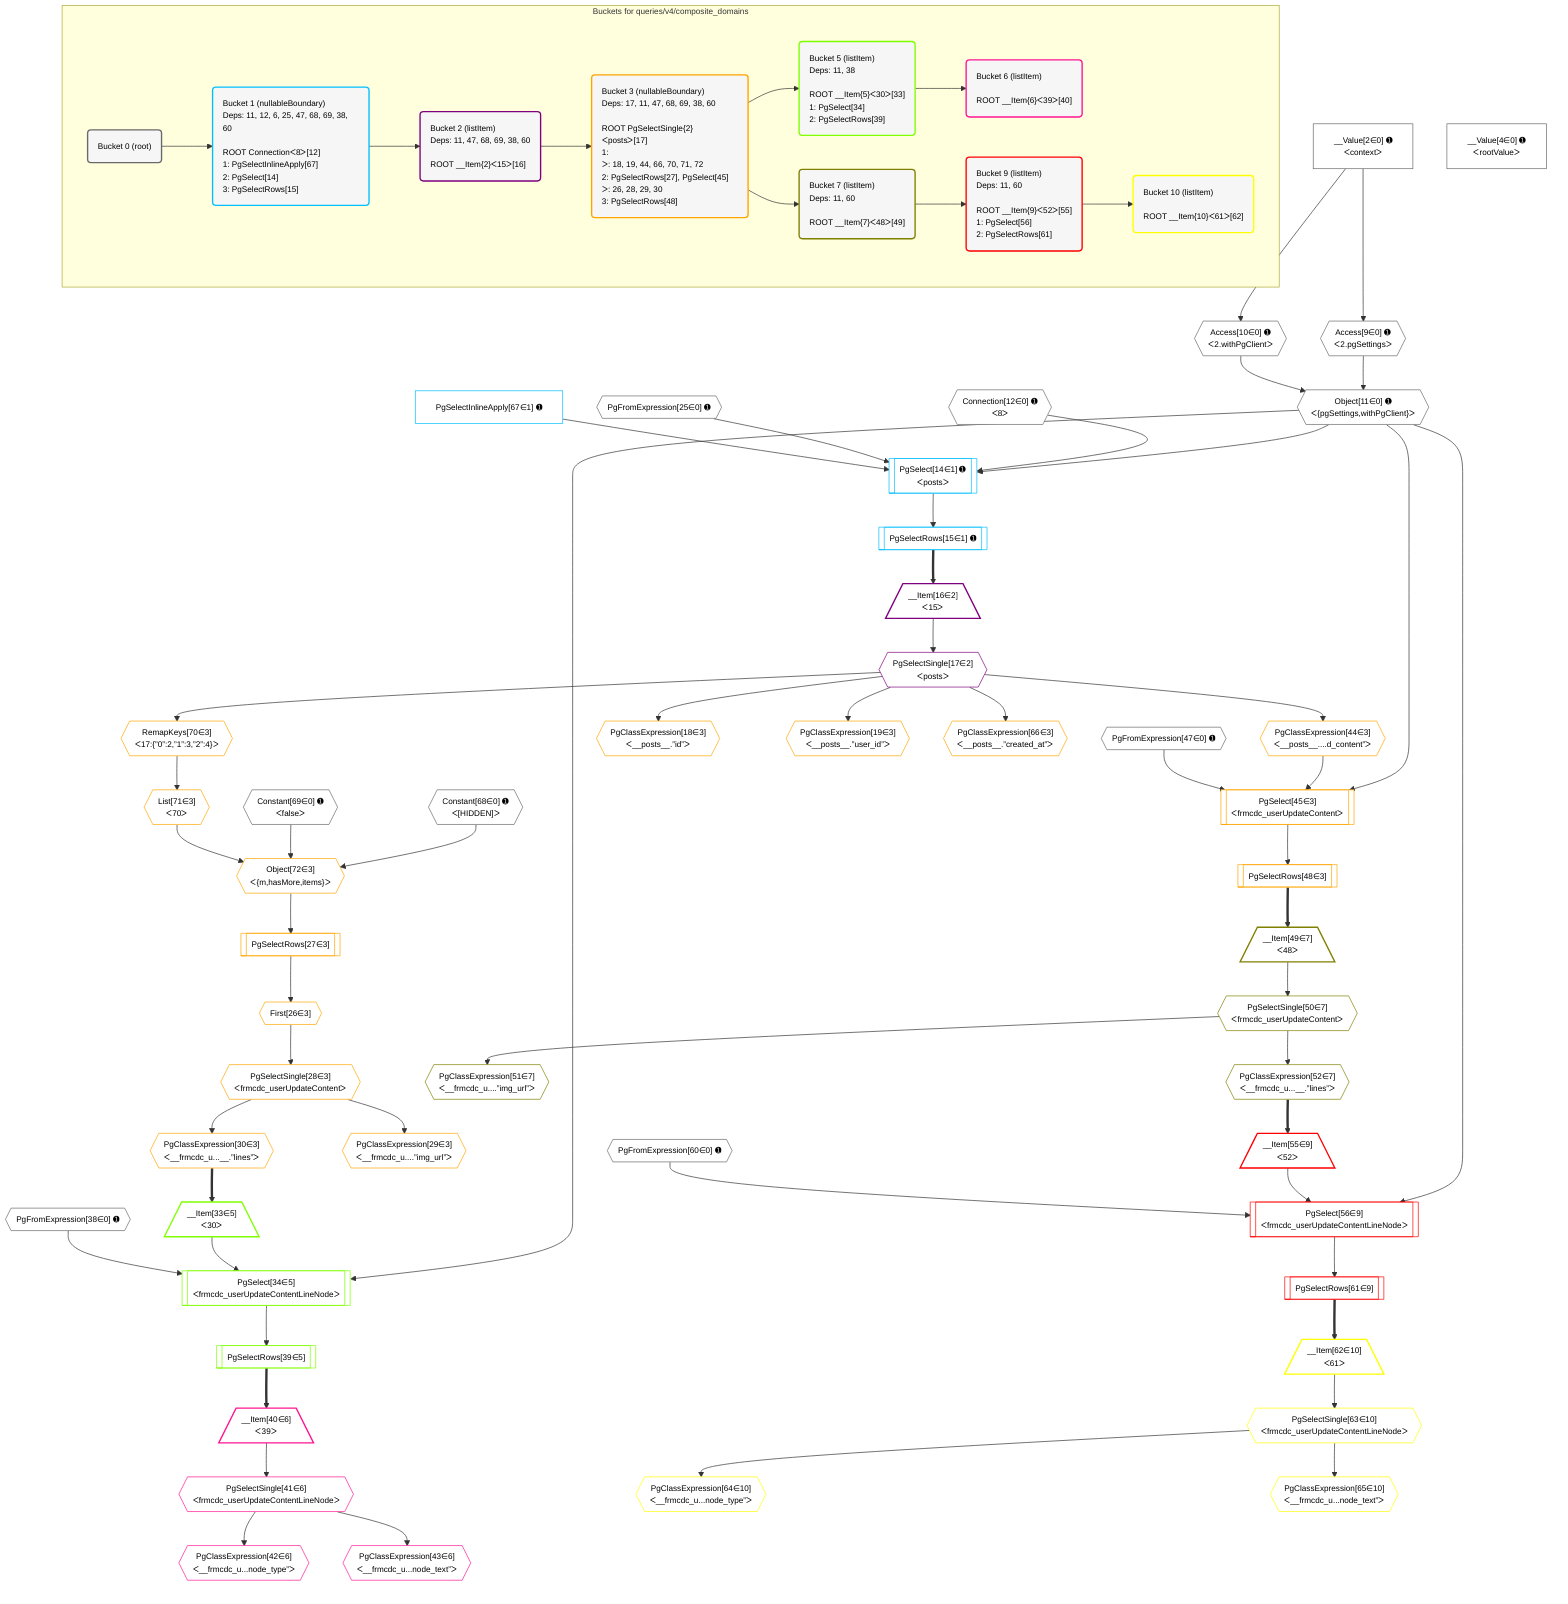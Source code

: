 %%{init: {'themeVariables': { 'fontSize': '12px'}}}%%
graph TD
    classDef path fill:#eee,stroke:#000,color:#000
    classDef plan fill:#fff,stroke-width:1px,color:#000
    classDef itemplan fill:#fff,stroke-width:2px,color:#000
    classDef unbatchedplan fill:#dff,stroke-width:1px,color:#000
    classDef sideeffectplan fill:#fcc,stroke-width:2px,color:#000
    classDef bucket fill:#f6f6f6,color:#000,stroke-width:2px,text-align:left


    %% plan dependencies
    Connection12{{"Connection[12∈0] ➊<br />ᐸ8ᐳ"}}:::plan
    Object11{{"Object[11∈0] ➊<br />ᐸ{pgSettings,withPgClient}ᐳ"}}:::plan
    Access9{{"Access[9∈0] ➊<br />ᐸ2.pgSettingsᐳ"}}:::plan
    Access10{{"Access[10∈0] ➊<br />ᐸ2.withPgClientᐳ"}}:::plan
    Access9 & Access10 --> Object11
    __Value2["__Value[2∈0] ➊<br />ᐸcontextᐳ"]:::plan
    __Value2 --> Access9
    __Value2 --> Access10
    __Value4["__Value[4∈0] ➊<br />ᐸrootValueᐳ"]:::plan
    PgFromExpression25{{"PgFromExpression[25∈0] ➊"}}:::plan
    PgFromExpression38{{"PgFromExpression[38∈0] ➊"}}:::plan
    PgFromExpression47{{"PgFromExpression[47∈0] ➊"}}:::plan
    PgFromExpression60{{"PgFromExpression[60∈0] ➊"}}:::plan
    Constant68{{"Constant[68∈0] ➊<br />ᐸ[HIDDEN]ᐳ"}}:::plan
    Constant69{{"Constant[69∈0] ➊<br />ᐸfalseᐳ"}}:::plan
    PgSelect14[["PgSelect[14∈1] ➊<br />ᐸpostsᐳ"]]:::plan
    PgSelectInlineApply67["PgSelectInlineApply[67∈1] ➊"]:::plan
    Object11 & Connection12 & PgFromExpression25 & PgSelectInlineApply67 --> PgSelect14
    PgSelectRows15[["PgSelectRows[15∈1] ➊"]]:::plan
    PgSelect14 --> PgSelectRows15
    __Item16[/"__Item[16∈2]<br />ᐸ15ᐳ"\]:::itemplan
    PgSelectRows15 ==> __Item16
    PgSelectSingle17{{"PgSelectSingle[17∈2]<br />ᐸpostsᐳ"}}:::plan
    __Item16 --> PgSelectSingle17
    PgSelect45[["PgSelect[45∈3]<br />ᐸfrmcdc_userUpdateContentᐳ"]]:::plan
    PgClassExpression44{{"PgClassExpression[44∈3]<br />ᐸ__posts__....d_content”ᐳ"}}:::plan
    Object11 & PgClassExpression44 & PgFromExpression47 --> PgSelect45
    Object72{{"Object[72∈3]<br />ᐸ{m,hasMore,items}ᐳ"}}:::plan
    List71{{"List[71∈3]<br />ᐸ70ᐳ"}}:::plan
    Constant68 & Constant69 & List71 --> Object72
    PgClassExpression18{{"PgClassExpression[18∈3]<br />ᐸ__posts__.”id”ᐳ"}}:::plan
    PgSelectSingle17 --> PgClassExpression18
    PgClassExpression19{{"PgClassExpression[19∈3]<br />ᐸ__posts__.”user_id”ᐳ"}}:::plan
    PgSelectSingle17 --> PgClassExpression19
    First26{{"First[26∈3]"}}:::plan
    PgSelectRows27[["PgSelectRows[27∈3]"]]:::plan
    PgSelectRows27 --> First26
    Object72 --> PgSelectRows27
    PgSelectSingle28{{"PgSelectSingle[28∈3]<br />ᐸfrmcdc_userUpdateContentᐳ"}}:::plan
    First26 --> PgSelectSingle28
    PgClassExpression29{{"PgClassExpression[29∈3]<br />ᐸ__frmcdc_u....”img_url”ᐳ"}}:::plan
    PgSelectSingle28 --> PgClassExpression29
    PgClassExpression30{{"PgClassExpression[30∈3]<br />ᐸ__frmcdc_u...__.”lines”ᐳ"}}:::plan
    PgSelectSingle28 --> PgClassExpression30
    PgSelectSingle17 --> PgClassExpression44
    PgSelectRows48[["PgSelectRows[48∈3]"]]:::plan
    PgSelect45 --> PgSelectRows48
    PgClassExpression66{{"PgClassExpression[66∈3]<br />ᐸ__posts__.”created_at”ᐳ"}}:::plan
    PgSelectSingle17 --> PgClassExpression66
    RemapKeys70{{"RemapKeys[70∈3]<br />ᐸ17:{”0”:2,”1”:3,”2”:4}ᐳ"}}:::plan
    PgSelectSingle17 --> RemapKeys70
    RemapKeys70 --> List71
    PgSelect34[["PgSelect[34∈5]<br />ᐸfrmcdc_userUpdateContentLineNodeᐳ"]]:::plan
    __Item33[/"__Item[33∈5]<br />ᐸ30ᐳ"\]:::itemplan
    Object11 & __Item33 & PgFromExpression38 --> PgSelect34
    PgClassExpression30 ==> __Item33
    PgSelectRows39[["PgSelectRows[39∈5]"]]:::plan
    PgSelect34 --> PgSelectRows39
    __Item40[/"__Item[40∈6]<br />ᐸ39ᐳ"\]:::itemplan
    PgSelectRows39 ==> __Item40
    PgSelectSingle41{{"PgSelectSingle[41∈6]<br />ᐸfrmcdc_userUpdateContentLineNodeᐳ"}}:::plan
    __Item40 --> PgSelectSingle41
    PgClassExpression42{{"PgClassExpression[42∈6]<br />ᐸ__frmcdc_u...node_type”ᐳ"}}:::plan
    PgSelectSingle41 --> PgClassExpression42
    PgClassExpression43{{"PgClassExpression[43∈6]<br />ᐸ__frmcdc_u...node_text”ᐳ"}}:::plan
    PgSelectSingle41 --> PgClassExpression43
    __Item49[/"__Item[49∈7]<br />ᐸ48ᐳ"\]:::itemplan
    PgSelectRows48 ==> __Item49
    PgSelectSingle50{{"PgSelectSingle[50∈7]<br />ᐸfrmcdc_userUpdateContentᐳ"}}:::plan
    __Item49 --> PgSelectSingle50
    PgClassExpression51{{"PgClassExpression[51∈7]<br />ᐸ__frmcdc_u....”img_url”ᐳ"}}:::plan
    PgSelectSingle50 --> PgClassExpression51
    PgClassExpression52{{"PgClassExpression[52∈7]<br />ᐸ__frmcdc_u...__.”lines”ᐳ"}}:::plan
    PgSelectSingle50 --> PgClassExpression52
    PgSelect56[["PgSelect[56∈9]<br />ᐸfrmcdc_userUpdateContentLineNodeᐳ"]]:::plan
    __Item55[/"__Item[55∈9]<br />ᐸ52ᐳ"\]:::itemplan
    Object11 & __Item55 & PgFromExpression60 --> PgSelect56
    PgClassExpression52 ==> __Item55
    PgSelectRows61[["PgSelectRows[61∈9]"]]:::plan
    PgSelect56 --> PgSelectRows61
    __Item62[/"__Item[62∈10]<br />ᐸ61ᐳ"\]:::itemplan
    PgSelectRows61 ==> __Item62
    PgSelectSingle63{{"PgSelectSingle[63∈10]<br />ᐸfrmcdc_userUpdateContentLineNodeᐳ"}}:::plan
    __Item62 --> PgSelectSingle63
    PgClassExpression64{{"PgClassExpression[64∈10]<br />ᐸ__frmcdc_u...node_type”ᐳ"}}:::plan
    PgSelectSingle63 --> PgClassExpression64
    PgClassExpression65{{"PgClassExpression[65∈10]<br />ᐸ__frmcdc_u...node_text”ᐳ"}}:::plan
    PgSelectSingle63 --> PgClassExpression65

    %% define steps

    subgraph "Buckets for queries/v4/composite_domains"
    Bucket0("Bucket 0 (root)"):::bucket
    classDef bucket0 stroke:#696969
    class Bucket0,__Value2,__Value4,Access9,Access10,Object11,Connection12,PgFromExpression25,PgFromExpression38,PgFromExpression47,PgFromExpression60,Constant68,Constant69 bucket0
    Bucket1("Bucket 1 (nullableBoundary)<br />Deps: 11, 12, 6, 25, 47, 68, 69, 38, 60<br /><br />ROOT Connectionᐸ8ᐳ[12]<br />1: PgSelectInlineApply[67]<br />2: PgSelect[14]<br />3: PgSelectRows[15]"):::bucket
    classDef bucket1 stroke:#00bfff
    class Bucket1,PgSelect14,PgSelectRows15,PgSelectInlineApply67 bucket1
    Bucket2("Bucket 2 (listItem)<br />Deps: 11, 47, 68, 69, 38, 60<br /><br />ROOT __Item{2}ᐸ15ᐳ[16]"):::bucket
    classDef bucket2 stroke:#7f007f
    class Bucket2,__Item16,PgSelectSingle17 bucket2
    Bucket3("Bucket 3 (nullableBoundary)<br />Deps: 17, 11, 47, 68, 69, 38, 60<br /><br />ROOT PgSelectSingle{2}ᐸpostsᐳ[17]<br />1: <br />ᐳ: 18, 19, 44, 66, 70, 71, 72<br />2: PgSelectRows[27], PgSelect[45]<br />ᐳ: 26, 28, 29, 30<br />3: PgSelectRows[48]"):::bucket
    classDef bucket3 stroke:#ffa500
    class Bucket3,PgClassExpression18,PgClassExpression19,First26,PgSelectRows27,PgSelectSingle28,PgClassExpression29,PgClassExpression30,PgClassExpression44,PgSelect45,PgSelectRows48,PgClassExpression66,RemapKeys70,List71,Object72 bucket3
    Bucket5("Bucket 5 (listItem)<br />Deps: 11, 38<br /><br />ROOT __Item{5}ᐸ30ᐳ[33]<br />1: PgSelect[34]<br />2: PgSelectRows[39]"):::bucket
    classDef bucket5 stroke:#7fff00
    class Bucket5,__Item33,PgSelect34,PgSelectRows39 bucket5
    Bucket6("Bucket 6 (listItem)<br /><br />ROOT __Item{6}ᐸ39ᐳ[40]"):::bucket
    classDef bucket6 stroke:#ff1493
    class Bucket6,__Item40,PgSelectSingle41,PgClassExpression42,PgClassExpression43 bucket6
    Bucket7("Bucket 7 (listItem)<br />Deps: 11, 60<br /><br />ROOT __Item{7}ᐸ48ᐳ[49]"):::bucket
    classDef bucket7 stroke:#808000
    class Bucket7,__Item49,PgSelectSingle50,PgClassExpression51,PgClassExpression52 bucket7
    Bucket9("Bucket 9 (listItem)<br />Deps: 11, 60<br /><br />ROOT __Item{9}ᐸ52ᐳ[55]<br />1: PgSelect[56]<br />2: PgSelectRows[61]"):::bucket
    classDef bucket9 stroke:#ff0000
    class Bucket9,__Item55,PgSelect56,PgSelectRows61 bucket9
    Bucket10("Bucket 10 (listItem)<br /><br />ROOT __Item{10}ᐸ61ᐳ[62]"):::bucket
    classDef bucket10 stroke:#ffff00
    class Bucket10,__Item62,PgSelectSingle63,PgClassExpression64,PgClassExpression65 bucket10
    Bucket0 --> Bucket1
    Bucket1 --> Bucket2
    Bucket2 --> Bucket3
    Bucket3 --> Bucket5 & Bucket7
    Bucket5 --> Bucket6
    Bucket7 --> Bucket9
    Bucket9 --> Bucket10
    end